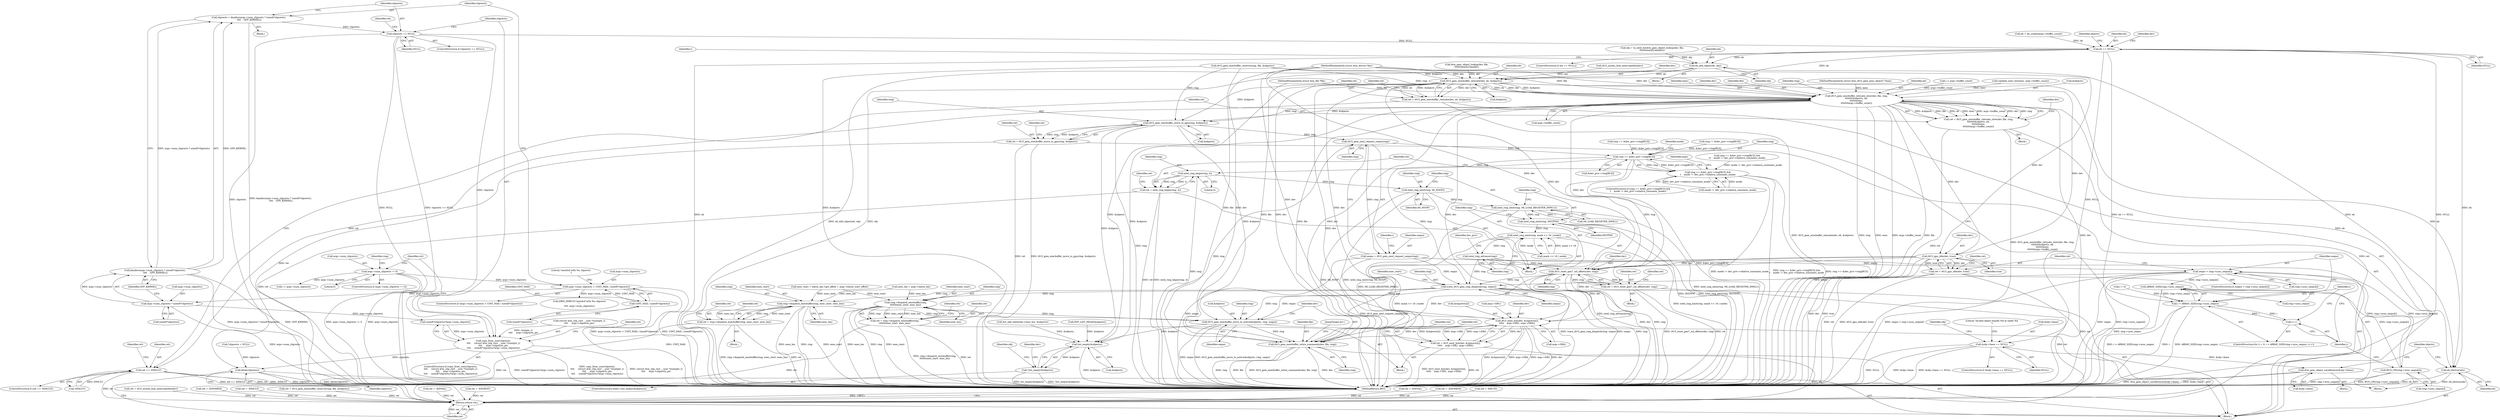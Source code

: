 digraph "0_linux_44afb3a04391a74309d16180d1e4f8386fdfa745@API" {
"1000358" [label="(Call,cliprects = kmalloc(args->num_cliprects * sizeof(*cliprects),\n \t\t\t\t    GFP_KERNEL))"];
"1000360" [label="(Call,kmalloc(args->num_cliprects * sizeof(*cliprects),\n \t\t\t\t    GFP_KERNEL))"];
"1000361" [label="(Call,args->num_cliprects * sizeof(*cliprects))"];
"1000340" [label="(Call,args->num_cliprects > UINT_MAX / sizeof(*cliprects))"];
"1000318" [label="(Call,args->num_cliprects != 0)"];
"1000344" [label="(Call,UINT_MAX / sizeof(*cliprects))"];
"1000370" [label="(Call,cliprects == NULL)"];
"1000380" [label="(Call,copy_from_user(cliprects,\n\t\t\t\t     (struct drm_clip_rect __user *)(uintptr_t)\n\t\t\t\t     args->cliprects_ptr,\n\t\t\t\t     sizeof(*cliprects)*args->num_cliprects))"];
"1000830" [label="(Call,kfree(cliprects))"];
"1000433" [label="(Call,eb == NULL)"];
"1000475" [label="(Call,&obj->base == NULL)"];
"1000819" [label="(Call,drm_gem_object_unreference(&obj->base))"];
"1000541" [label="(Call,eb_add_object(eb, obj))"];
"1000556" [label="(Call,i915_gem_execbuffer_relocate(dev, eb, &objects))"];
"1000554" [label="(Call,ret = i915_gem_execbuffer_relocate(dev, eb, &objects))"];
"1000565" [label="(Call,ret == -EFAULT)"];
"1000832" [label="(Return,return ret;)"];
"1000572" [label="(Call,i915_gem_execbuffer_relocate_slow(dev, file, ring,\n\t\t\t\t\t\t\t\t&objects, eb,\n\t\t\t\t\t\t\t\texec,\n\t\t\t\t\t\t\t\targs->buffer_count))"];
"1000570" [label="(Call,ret = i915_gem_execbuffer_relocate_slow(dev, file, ring,\n\t\t\t\t\t\t\t\t&objects, eb,\n\t\t\t\t\t\t\t\texec,\n\t\t\t\t\t\t\t\targs->buffer_count))"];
"1000616" [label="(Call,i915_gem_execbuffer_move_to_gpu(ring, &objects))"];
"1000614" [label="(Call,ret = i915_gem_execbuffer_move_to_gpu(ring, &objects))"];
"1000625" [label="(Call,i915_gem_next_request_seqno(ring))"];
"1000623" [label="(Call,seqno = i915_gem_next_request_seqno(ring))"];
"1000641" [label="(Call,seqno < ring->sync_seqno[i])"];
"1000633" [label="(Call,ARRAY_SIZE(ring->sync_seqno))"];
"1000631" [label="(Call,i < ARRAY_SIZE(ring->sync_seqno))"];
"1000637" [label="(Call,i++)"];
"1000657" [label="(Call,BUG_ON(ring->sync_seqno[i]))"];
"1000726" [label="(Call,trace_i915_gem_ring_dispatch(ring, seqno))"];
"1000777" [label="(Call,ring->dispatch_execbuffer(ring,\n\t\t\t\t\t\t\texec_start, exec_len))"];
"1000775" [label="(Call,ret = ring->dispatch_execbuffer(ring,\n\t\t\t\t\t\t\texec_start, exec_len))"];
"1000795" [label="(Call,i915_gem_execbuffer_move_to_active(&objects, ring, seqno))"];
"1000800" [label="(Call,i915_gem_execbuffer_retire_commands(dev, file, ring))"];
"1000809" [label="(Call,list_empty(&objects))"];
"1000808" [label="(Call,!list_empty(&objects))"];
"1000788" [label="(Call,ring->dispatch_execbuffer(ring, exec_start, exec_len))"];
"1000786" [label="(Call,ret = ring->dispatch_execbuffer(ring, exec_start, exec_len))"];
"1000665" [label="(Call,ring == &dev_priv->ring[RCS])"];
"1000664" [label="(Call,ring == &dev_priv->ring[RCS] &&\n\t    mode != dev_priv->relative_constants_mode)"];
"1000681" [label="(Call,intel_ring_begin(ring, 4))"];
"1000679" [label="(Call,ret = intel_ring_begin(ring, 4))"];
"1000687" [label="(Call,intel_ring_emit(ring, MI_NOOP))"];
"1000690" [label="(Call,intel_ring_emit(ring, MI_LOAD_REGISTER_IMM(1)))"];
"1000694" [label="(Call,intel_ring_emit(ring, INSTPM))"];
"1000697" [label="(Call,intel_ring_emit(ring, mask << 16 | mode))"];
"1000704" [label="(Call,intel_ring_advance(ring))"];
"1000720" [label="(Call,i915_reset_gen7_sol_offsets(dev, ring))"];
"1000718" [label="(Call,ret = i915_reset_gen7_sol_offsets(dev, ring))"];
"1000760" [label="(Call,i915_emit_box(dev, &cliprects[i],\n\t\t\t\t\t    args->DR1, args->DR4))"];
"1000758" [label="(Call,ret = i915_emit_box(dev, &cliprects[i],\n\t\t\t\t\t    args->DR1, args->DR4))"];
"1000651" [label="(Call,i915_gpu_idle(dev, true))"];
"1000649" [label="(Call,ret = i915_gpu_idle(dev, true))"];
"1000805" [label="(Call,eb_destroy(eb))"];
"1000440" [label="(Identifier,dev)"];
"1000680" [label="(Identifier,ret)"];
"1000573" [label="(Identifier,dev)"];
"1000776" [label="(Identifier,ret)"];
"1000796" [label="(Call,&objects)"];
"1000708" [label="(Identifier,dev_priv)"];
"1000798" [label="(Identifier,ring)"];
"1000806" [label="(Identifier,eb)"];
"1000326" [label="(Identifier,ring)"];
"1000447" [label="(Call,INIT_LIST_HEAD(&objects))"];
"1000323" [label="(Block,)"];
"1000558" [label="(Identifier,eb)"];
"1000811" [label="(Identifier,objects)"];
"1000564" [label="(ControlStructure,if (ret == -EFAULT))"];
"1000435" [label="(Identifier,NULL)"];
"1000602" [label="(Call,ret = -EINVAL)"];
"1000617" [label="(Identifier,ring)"];
"1000626" [label="(Identifier,ring)"];
"1000809" [label="(Call,list_empty(&objects))"];
"1000404" [label="(Call,i915_mutex_lock_interruptible(dev))"];
"1000705" [label="(Identifier,ring)"];
"1000699" [label="(Call,mask << 16 | mode)"];
"1000831" [label="(Identifier,cliprects)"];
"1000689" [label="(Identifier,MI_NOOP)"];
"1000442" [label="(Call,ret = -ENOMEM)"];
"1000634" [label="(Call,ring->sync_seqno)"];
"1000718" [label="(Call,ret = i915_reset_gen7_sol_offsets(dev, ring))"];
"1000433" [label="(Call,eb == NULL)"];
"1000780" [label="(Identifier,exec_len)"];
"1000500" [label="(Identifier,obj)"];
"1000351" [label="(Literal,\"execbuf with %u cliprects\n\")"];
"1000830" [label="(Call,kfree(cliprects))"];
"1000812" [label="(Block,)"];
"1000588" [label="(Identifier,dev)"];
"1000726" [label="(Call,trace_i915_gem_ring_dispatch(ring, seqno))"];
"1000789" [label="(Identifier,ring)"];
"1000810" [label="(Call,&objects)"];
"1000345" [label="(Identifier,UINT_MAX)"];
"1000805" [label="(Call,eb_destroy(eb))"];
"1000565" [label="(Call,ret == -EFAULT)"];
"1000690" [label="(Call,intel_ring_emit(ring, MI_LOAD_REGISTER_IMM(1)))"];
"1000681" [label="(Call,intel_ring_begin(ring, 4))"];
"1000730" [label="(Identifier,exec_start)"];
"1000574" [label="(Identifier,file)"];
"1000475" [label="(Call,&obj->base == NULL)"];
"1000339" [label="(ControlStructure,if (args->num_cliprects > UINT_MAX / sizeof(*cliprects)))"];
"1000109" [label="(MethodParameterIn,struct drm_device *dev)"];
"1000543" [label="(Identifier,obj)"];
"1000111" [label="(MethodParameterIn,struct drm_file *file)"];
"1000546" [label="(Call,i915_gem_execbuffer_reserve(ring, file, &objects))"];
"1000641" [label="(Call,seqno < ring->sync_seqno[i])"];
"1000370" [label="(Call,cliprects == NULL)"];
"1000575" [label="(Identifier,ring)"];
"1000559" [label="(Call,&objects)"];
"1000113" [label="(MethodParameterIn,struct drm_i915_gem_exec_object2 *exec)"];
"1000695" [label="(Identifier,ring)"];
"1000460" [label="(Identifier,i)"];
"1000692" [label="(Call,MI_LOAD_REGISTER_IMM(1))"];
"1000397" [label="(Call,ret = -EFAULT)"];
"1000793" [label="(Identifier,ret)"];
"1000762" [label="(Call,&cliprects[i])"];
"1000817" [label="(Identifier,obj)"];
"1000717" [label="(Block,)"];
"1000785" [label="(Block,)"];
"1000555" [label="(Identifier,ret)"];
"1000803" [label="(Identifier,ring)"];
"1000722" [label="(Identifier,ring)"];
"1000556" [label="(Call,i915_gem_execbuffer_relocate(dev, eb, &objects))"];
"1000769" [label="(Call,args->DR4)"];
"1000382" [label="(Call,(struct drm_clip_rect __user *)(uintptr_t)\n\t\t\t\t     args->cliprects_ptr)"];
"1000799" [label="(Identifier,seqno)"];
"1000766" [label="(Call,args->DR1)"];
"1000679" [label="(Call,ret = intel_ring_begin(ring, 4))"];
"1000389" [label="(Call,sizeof(*cliprects)*args->num_cliprects)"];
"1000650" [label="(Identifier,ret)"];
"1000827" [label="(Identifier,dev)"];
"1000788" [label="(Call,ring->dispatch_execbuffer(ring, exec_start, exec_len))"];
"1000643" [label="(Call,ring->sync_seqno[i])"];
"1000834" [label="(MethodReturn,RET)"];
"1000791" [label="(Identifier,exec_len)"];
"1000698" [label="(Identifier,ring)"];
"1000616" [label="(Call,i915_gem_execbuffer_move_to_gpu(ring, &objects))"];
"1000567" [label="(Call,-EFAULT)"];
"1000571" [label="(Identifier,ret)"];
"1000317" [label="(ControlStructure,if (args->num_cliprects != 0))"];
"1000490" [label="(Call,ret = -ENOENT)"];
"1000633" [label="(Call,ARRAY_SIZE(ring->sync_seqno))"];
"1000714" [label="(Identifier,args)"];
"1000628" [label="(Call,i = 0)"];
"1000557" [label="(Identifier,dev)"];
"1000779" [label="(Identifier,exec_start)"];
"1000697" [label="(Call,intel_ring_emit(ring, mask << 16 | mode))"];
"1000631" [label="(Call,i < ARRAY_SIZE(ring->sync_seqno))"];
"1000578" [label="(Identifier,eb)"];
"1000640" [label="(ControlStructure,if (seqno < ring->sync_seqno[i]))"];
"1000720" [label="(Call,i915_reset_gen7_sol_offsets(dev, ring))"];
"1000368" [label="(Identifier,GFP_KERNEL)"];
"1000360" [label="(Call,kmalloc(args->num_cliprects * sizeof(*cliprects),\n \t\t\t\t    GFP_KERNEL))"];
"1000362" [label="(Call,args->num_cliprects)"];
"1000666" [label="(Identifier,ring)"];
"1000483" [label="(Literal,\"Invalid object handle %d at index %d\n\")"];
"1000651" [label="(Call,i915_gpu_idle(dev, true))"];
"1000773" [label="(Identifier,ret)"];
"1000775" [label="(Call,ret = ring->dispatch_execbuffer(ring,\n\t\t\t\t\t\t\texec_start, exec_len))"];
"1000398" [label="(Identifier,ret)"];
"1000632" [label="(Identifier,i)"];
"1000800" [label="(Call,i915_gem_execbuffer_retire_commands(dev, file, ring))"];
"1000685" [label="(Identifier,ret)"];
"1000570" [label="(Call,ret = i915_gem_execbuffer_relocate_slow(dev, file, ring,\n\t\t\t\t\t\t\t\t&objects, eb,\n\t\t\t\t\t\t\t\texec,\n\t\t\t\t\t\t\t\targs->buffer_count))"];
"1000476" [label="(Call,&obj->base)"];
"1000512" [label="(Call,ret = -EINVAL)"];
"1000808" [label="(Call,!list_empty(&objects))"];
"1000757" [label="(Block,)"];
"1000802" [label="(Identifier,file)"];
"1000375" [label="(Identifier,ret)"];
"1000474" [label="(ControlStructure,if (&obj->base == NULL))"];
"1000629" [label="(Identifier,i)"];
"1000674" [label="(Identifier,mode)"];
"1000369" [label="(ControlStructure,if (cliprects == NULL))"];
"1000614" [label="(Call,ret = i915_gem_execbuffer_move_to_gpu(ring, &objects))"];
"1000667" [label="(Call,&dev_priv->ring[RCS])"];
"1000758" [label="(Call,ret = i915_emit_box(dev, &cliprects[i],\n\t\t\t\t\t    args->DR1, args->DR4))"];
"1000114" [label="(Block,)"];
"1000454" [label="(Call,i < args->buffer_count)"];
"1000318" [label="(Call,args->num_cliprects != 0)"];
"1000673" [label="(Call,mode != dev_priv->relative_constants_mode)"];
"1000696" [label="(Identifier,INSTPM)"];
"1000657" [label="(Call,BUG_ON(ring->sync_seqno[i]))"];
"1000461" [label="(Block,)"];
"1000787" [label="(Identifier,ret)"];
"1000648" [label="(Block,)"];
"1000761" [label="(Identifier,dev)"];
"1000804" [label="(JumpTarget,err:)"];
"1000322" [label="(Literal,0)"];
"1000786" [label="(Call,ret = ring->dispatch_execbuffer(ring, exec_start, exec_len))"];
"1000403" [label="(Identifier,ret)"];
"1000463" [label="(Call,obj = to_intel_bo(drm_gem_object_lookup(dev, file,\n\t\t\t\t\t\t\texec[i].handle)))"];
"1000148" [label="(Call,validate_exec_list(exec, args->buffer_count))"];
"1000704" [label="(Call,intel_ring_advance(ring))"];
"1000820" [label="(Call,&obj->base)"];
"1000325" [label="(Call,ring != &dev_priv->ring[RCS])"];
"1000580" [label="(Call,args->buffer_count)"];
"1000795" [label="(Call,i915_gem_execbuffer_move_to_active(&objects, ring, seqno))"];
"1000790" [label="(Identifier,exec_start)"];
"1000687" [label="(Call,intel_ring_emit(ring, MI_NOOP))"];
"1000426" [label="(Call,eb = eb_create(args->buffer_count))"];
"1000372" [label="(Identifier,NULL)"];
"1000663" [label="(ControlStructure,if (ring == &dev_priv->ring[RCS] &&\n\t    mode != dev_priv->relative_constants_mode))"];
"1000759" [label="(Identifier,ret)"];
"1000832" [label="(Return,return ret;)"];
"1000466" [label="(Call,drm_gem_object_lookup(dev, file,\n\t\t\t\t\t\t\texec[i].handle))"];
"1000380" [label="(Call,copy_from_user(cliprects,\n\t\t\t\t     (struct drm_clip_rect __user *)(uintptr_t)\n\t\t\t\t     args->cliprects_ptr,\n\t\t\t\t     sizeof(*cliprects)*args->num_cliprects))"];
"1000449" [label="(Identifier,objects)"];
"1000719" [label="(Identifier,ret)"];
"1000381" [label="(Identifier,cliprects)"];
"1000358" [label="(Call,cliprects = kmalloc(args->num_cliprects * sizeof(*cliprects),\n \t\t\t\t    GFP_KERNEL))"];
"1000738" [label="(Call,exec_len = args->batch_len)"];
"1000664" [label="(Call,ring == &dev_priv->ring[RCS] &&\n\t    mode != dev_priv->relative_constants_mode)"];
"1000245" [label="(Call,ring == &dev_priv->ring[RCS] &&\n\t\t    mode != dev_priv->relative_constants_mode)"];
"1000833" [label="(Identifier,ret)"];
"1000374" [label="(Call,ret = -ENOMEM)"];
"1000432" [label="(ControlStructure,if (eb == NULL))"];
"1000678" [label="(Block,)"];
"1000638" [label="(Identifier,i)"];
"1000655" [label="(Identifier,ret)"];
"1000625" [label="(Call,i915_gem_next_request_seqno(ring))"];
"1000554" [label="(Call,ret = i915_gem_execbuffer_relocate(dev, eb, &objects))"];
"1000642" [label="(Identifier,seqno)"];
"1000658" [label="(Call,ring->sync_seqno[i])"];
"1000517" [label="(Call,list_add_tail(&obj->exec_list, &objects))"];
"1000541" [label="(Call,eb_add_object(eb, obj))"];
"1000801" [label="(Identifier,dev)"];
"1000618" [label="(Call,&objects)"];
"1000365" [label="(Call,sizeof(*cliprects))"];
"1000627" [label="(ControlStructure,for (i = 0; i < ARRAY_SIZE(ring->sync_seqno); i++))"];
"1000572" [label="(Call,i915_gem_execbuffer_relocate_slow(dev, file, ring,\n\t\t\t\t\t\t\t\t&objects, eb,\n\t\t\t\t\t\t\t\texec,\n\t\t\t\t\t\t\t\targs->buffer_count))"];
"1000480" [label="(Identifier,NULL)"];
"1000615" [label="(Identifier,ret)"];
"1000542" [label="(Identifier,eb)"];
"1000682" [label="(Identifier,ring)"];
"1000694" [label="(Call,intel_ring_emit(ring, INSTPM))"];
"1000591" [label="(Identifier,ret)"];
"1000649" [label="(Call,ret = i915_gpu_idle(dev, true))"];
"1000652" [label="(Identifier,dev)"];
"1000125" [label="(Call,*cliprects = NULL)"];
"1000782" [label="(Identifier,ret)"];
"1000421" [label="(Call,ret = -EBUSY)"];
"1000341" [label="(Call,args->num_cliprects)"];
"1000340" [label="(Call,args->num_cliprects > UINT_MAX / sizeof(*cliprects))"];
"1000371" [label="(Identifier,cliprects)"];
"1000402" [label="(Call,ret = i915_mutex_lock_interruptible(dev))"];
"1000569" [label="(Block,)"];
"1000724" [label="(Identifier,ret)"];
"1000350" [label="(Call,DRM_DEBUG(\"execbuf with %u cliprects\n\",\n\t\t\t\t  args->num_cliprects))"];
"1000807" [label="(ControlStructure,while (!list_empty(&objects)))"];
"1000623" [label="(Call,seqno = i915_gem_next_request_seqno(ring))"];
"1000691" [label="(Identifier,ring)"];
"1000729" [label="(Call,exec_start = batch_obj->gtt_offset + args->batch_start_offset)"];
"1000665" [label="(Call,ring == &dev_priv->ring[RCS])"];
"1000777" [label="(Call,ring->dispatch_execbuffer(ring,\n\t\t\t\t\t\t\texec_start, exec_len))"];
"1000359" [label="(Identifier,cliprects)"];
"1000637" [label="(Call,i++)"];
"1000576" [label="(Call,&objects)"];
"1000379" [label="(ControlStructure,if (copy_from_user(cliprects,\n\t\t\t\t     (struct drm_clip_rect __user *)(uintptr_t)\n\t\t\t\t     args->cliprects_ptr,\n\t\t\t\t     sizeof(*cliprects)*args->num_cliprects)))"];
"1000319" [label="(Call,args->num_cliprects)"];
"1000760" [label="(Call,i915_emit_box(dev, &cliprects[i],\n\t\t\t\t\t    args->DR1, args->DR4))"];
"1000624" [label="(Identifier,seqno)"];
"1000728" [label="(Identifier,seqno)"];
"1000562" [label="(Identifier,ret)"];
"1000361" [label="(Call,args->num_cliprects * sizeof(*cliprects))"];
"1000750" [label="(Call,i < args->num_cliprects)"];
"1000346" [label="(Call,sizeof(*cliprects))"];
"1000727" [label="(Identifier,ring)"];
"1000566" [label="(Identifier,ret)"];
"1000688" [label="(Identifier,ring)"];
"1000434" [label="(Identifier,eb)"];
"1000653" [label="(Identifier,true)"];
"1000344" [label="(Call,UINT_MAX / sizeof(*cliprects))"];
"1000819" [label="(Call,drm_gem_object_unreference(&obj->base))"];
"1000721" [label="(Identifier,dev)"];
"1000621" [label="(Identifier,ret)"];
"1000778" [label="(Identifier,ring)"];
"1000246" [label="(Call,ring == &dev_priv->ring[RCS])"];
"1000544" [label="(Call,ret = i915_gem_execbuffer_reserve(ring, file, &objects))"];
"1000579" [label="(Identifier,exec)"];
"1000683" [label="(Literal,4)"];
"1000358" -> "1000323"  [label="AST: "];
"1000358" -> "1000360"  [label="CFG: "];
"1000359" -> "1000358"  [label="AST: "];
"1000360" -> "1000358"  [label="AST: "];
"1000371" -> "1000358"  [label="CFG: "];
"1000358" -> "1000834"  [label="DDG: kmalloc(args->num_cliprects * sizeof(*cliprects),\n \t\t\t\t    GFP_KERNEL)"];
"1000360" -> "1000358"  [label="DDG: args->num_cliprects * sizeof(*cliprects)"];
"1000360" -> "1000358"  [label="DDG: GFP_KERNEL"];
"1000358" -> "1000370"  [label="DDG: cliprects"];
"1000360" -> "1000368"  [label="CFG: "];
"1000361" -> "1000360"  [label="AST: "];
"1000368" -> "1000360"  [label="AST: "];
"1000360" -> "1000834"  [label="DDG: args->num_cliprects * sizeof(*cliprects)"];
"1000360" -> "1000834"  [label="DDG: GFP_KERNEL"];
"1000361" -> "1000360"  [label="DDG: args->num_cliprects"];
"1000361" -> "1000365"  [label="CFG: "];
"1000362" -> "1000361"  [label="AST: "];
"1000365" -> "1000361"  [label="AST: "];
"1000368" -> "1000361"  [label="CFG: "];
"1000361" -> "1000834"  [label="DDG: args->num_cliprects"];
"1000340" -> "1000361"  [label="DDG: args->num_cliprects"];
"1000361" -> "1000389"  [label="DDG: args->num_cliprects"];
"1000340" -> "1000339"  [label="AST: "];
"1000340" -> "1000344"  [label="CFG: "];
"1000341" -> "1000340"  [label="AST: "];
"1000344" -> "1000340"  [label="AST: "];
"1000351" -> "1000340"  [label="CFG: "];
"1000359" -> "1000340"  [label="CFG: "];
"1000340" -> "1000834"  [label="DDG: UINT_MAX / sizeof(*cliprects)"];
"1000340" -> "1000834"  [label="DDG: args->num_cliprects > UINT_MAX / sizeof(*cliprects)"];
"1000318" -> "1000340"  [label="DDG: args->num_cliprects"];
"1000344" -> "1000340"  [label="DDG: UINT_MAX"];
"1000340" -> "1000350"  [label="DDG: args->num_cliprects"];
"1000318" -> "1000317"  [label="AST: "];
"1000318" -> "1000322"  [label="CFG: "];
"1000319" -> "1000318"  [label="AST: "];
"1000322" -> "1000318"  [label="AST: "];
"1000326" -> "1000318"  [label="CFG: "];
"1000403" -> "1000318"  [label="CFG: "];
"1000318" -> "1000834"  [label="DDG: args->num_cliprects != 0"];
"1000318" -> "1000834"  [label="DDG: args->num_cliprects"];
"1000318" -> "1000750"  [label="DDG: args->num_cliprects"];
"1000344" -> "1000346"  [label="CFG: "];
"1000345" -> "1000344"  [label="AST: "];
"1000346" -> "1000344"  [label="AST: "];
"1000344" -> "1000834"  [label="DDG: UINT_MAX"];
"1000370" -> "1000369"  [label="AST: "];
"1000370" -> "1000372"  [label="CFG: "];
"1000371" -> "1000370"  [label="AST: "];
"1000372" -> "1000370"  [label="AST: "];
"1000375" -> "1000370"  [label="CFG: "];
"1000381" -> "1000370"  [label="CFG: "];
"1000370" -> "1000834"  [label="DDG: cliprects == NULL"];
"1000370" -> "1000834"  [label="DDG: NULL"];
"1000370" -> "1000380"  [label="DDG: cliprects"];
"1000370" -> "1000433"  [label="DDG: NULL"];
"1000370" -> "1000830"  [label="DDG: cliprects"];
"1000380" -> "1000379"  [label="AST: "];
"1000380" -> "1000389"  [label="CFG: "];
"1000381" -> "1000380"  [label="AST: "];
"1000382" -> "1000380"  [label="AST: "];
"1000389" -> "1000380"  [label="AST: "];
"1000398" -> "1000380"  [label="CFG: "];
"1000403" -> "1000380"  [label="CFG: "];
"1000380" -> "1000834"  [label="DDG: sizeof(*cliprects)*args->num_cliprects"];
"1000380" -> "1000834"  [label="DDG: copy_from_user(cliprects,\n\t\t\t\t     (struct drm_clip_rect __user *)(uintptr_t)\n\t\t\t\t     args->cliprects_ptr,\n\t\t\t\t     sizeof(*cliprects)*args->num_cliprects)"];
"1000380" -> "1000834"  [label="DDG: (struct drm_clip_rect __user *)(uintptr_t)\n\t\t\t\t     args->cliprects_ptr"];
"1000382" -> "1000380"  [label="DDG: (uintptr_t)\n\t\t\t\t     args->cliprects_ptr"];
"1000389" -> "1000380"  [label="DDG: args->num_cliprects"];
"1000380" -> "1000830"  [label="DDG: cliprects"];
"1000830" -> "1000114"  [label="AST: "];
"1000830" -> "1000831"  [label="CFG: "];
"1000831" -> "1000830"  [label="AST: "];
"1000833" -> "1000830"  [label="CFG: "];
"1000830" -> "1000834"  [label="DDG: kfree(cliprects)"];
"1000830" -> "1000834"  [label="DDG: cliprects"];
"1000125" -> "1000830"  [label="DDG: cliprects"];
"1000433" -> "1000432"  [label="AST: "];
"1000433" -> "1000435"  [label="CFG: "];
"1000434" -> "1000433"  [label="AST: "];
"1000435" -> "1000433"  [label="AST: "];
"1000440" -> "1000433"  [label="CFG: "];
"1000449" -> "1000433"  [label="CFG: "];
"1000433" -> "1000834"  [label="DDG: eb"];
"1000433" -> "1000834"  [label="DDG: eb == NULL"];
"1000433" -> "1000834"  [label="DDG: NULL"];
"1000426" -> "1000433"  [label="DDG: eb"];
"1000433" -> "1000475"  [label="DDG: NULL"];
"1000433" -> "1000541"  [label="DDG: eb"];
"1000433" -> "1000556"  [label="DDG: eb"];
"1000433" -> "1000805"  [label="DDG: eb"];
"1000475" -> "1000474"  [label="AST: "];
"1000475" -> "1000480"  [label="CFG: "];
"1000476" -> "1000475"  [label="AST: "];
"1000480" -> "1000475"  [label="AST: "];
"1000483" -> "1000475"  [label="CFG: "];
"1000500" -> "1000475"  [label="CFG: "];
"1000475" -> "1000834"  [label="DDG: &obj->base"];
"1000475" -> "1000834"  [label="DDG: &obj->base == NULL"];
"1000475" -> "1000834"  [label="DDG: NULL"];
"1000475" -> "1000819"  [label="DDG: &obj->base"];
"1000819" -> "1000812"  [label="AST: "];
"1000819" -> "1000820"  [label="CFG: "];
"1000820" -> "1000819"  [label="AST: "];
"1000811" -> "1000819"  [label="CFG: "];
"1000819" -> "1000834"  [label="DDG: &obj->base"];
"1000819" -> "1000834"  [label="DDG: drm_gem_object_unreference(&obj->base)"];
"1000541" -> "1000461"  [label="AST: "];
"1000541" -> "1000543"  [label="CFG: "];
"1000542" -> "1000541"  [label="AST: "];
"1000543" -> "1000541"  [label="AST: "];
"1000460" -> "1000541"  [label="CFG: "];
"1000541" -> "1000834"  [label="DDG: obj"];
"1000541" -> "1000834"  [label="DDG: eb_add_object(eb, obj)"];
"1000463" -> "1000541"  [label="DDG: obj"];
"1000541" -> "1000556"  [label="DDG: eb"];
"1000541" -> "1000805"  [label="DDG: eb"];
"1000556" -> "1000554"  [label="AST: "];
"1000556" -> "1000559"  [label="CFG: "];
"1000557" -> "1000556"  [label="AST: "];
"1000558" -> "1000556"  [label="AST: "];
"1000559" -> "1000556"  [label="AST: "];
"1000554" -> "1000556"  [label="CFG: "];
"1000556" -> "1000834"  [label="DDG: dev"];
"1000556" -> "1000554"  [label="DDG: dev"];
"1000556" -> "1000554"  [label="DDG: eb"];
"1000556" -> "1000554"  [label="DDG: &objects"];
"1000404" -> "1000556"  [label="DDG: dev"];
"1000466" -> "1000556"  [label="DDG: dev"];
"1000109" -> "1000556"  [label="DDG: dev"];
"1000546" -> "1000556"  [label="DDG: &objects"];
"1000556" -> "1000572"  [label="DDG: dev"];
"1000556" -> "1000572"  [label="DDG: &objects"];
"1000556" -> "1000572"  [label="DDG: eb"];
"1000556" -> "1000616"  [label="DDG: &objects"];
"1000556" -> "1000651"  [label="DDG: dev"];
"1000556" -> "1000720"  [label="DDG: dev"];
"1000556" -> "1000760"  [label="DDG: dev"];
"1000556" -> "1000800"  [label="DDG: dev"];
"1000556" -> "1000805"  [label="DDG: eb"];
"1000556" -> "1000809"  [label="DDG: &objects"];
"1000554" -> "1000114"  [label="AST: "];
"1000555" -> "1000554"  [label="AST: "];
"1000562" -> "1000554"  [label="CFG: "];
"1000554" -> "1000834"  [label="DDG: i915_gem_execbuffer_relocate(dev, eb, &objects)"];
"1000554" -> "1000565"  [label="DDG: ret"];
"1000565" -> "1000564"  [label="AST: "];
"1000565" -> "1000567"  [label="CFG: "];
"1000566" -> "1000565"  [label="AST: "];
"1000567" -> "1000565"  [label="AST: "];
"1000571" -> "1000565"  [label="CFG: "];
"1000591" -> "1000565"  [label="CFG: "];
"1000565" -> "1000834"  [label="DDG: ret"];
"1000565" -> "1000834"  [label="DDG: -EFAULT"];
"1000565" -> "1000834"  [label="DDG: ret == -EFAULT"];
"1000567" -> "1000565"  [label="DDG: EFAULT"];
"1000565" -> "1000832"  [label="DDG: ret"];
"1000832" -> "1000114"  [label="AST: "];
"1000832" -> "1000833"  [label="CFG: "];
"1000833" -> "1000832"  [label="AST: "];
"1000834" -> "1000832"  [label="CFG: "];
"1000832" -> "1000834"  [label="DDG: <RET>"];
"1000833" -> "1000832"  [label="DDG: ret"];
"1000649" -> "1000832"  [label="DDG: ret"];
"1000374" -> "1000832"  [label="DDG: ret"];
"1000570" -> "1000832"  [label="DDG: ret"];
"1000512" -> "1000832"  [label="DDG: ret"];
"1000402" -> "1000832"  [label="DDG: ret"];
"1000421" -> "1000832"  [label="DDG: ret"];
"1000786" -> "1000832"  [label="DDG: ret"];
"1000758" -> "1000832"  [label="DDG: ret"];
"1000718" -> "1000832"  [label="DDG: ret"];
"1000544" -> "1000832"  [label="DDG: ret"];
"1000602" -> "1000832"  [label="DDG: ret"];
"1000442" -> "1000832"  [label="DDG: ret"];
"1000397" -> "1000832"  [label="DDG: ret"];
"1000775" -> "1000832"  [label="DDG: ret"];
"1000679" -> "1000832"  [label="DDG: ret"];
"1000614" -> "1000832"  [label="DDG: ret"];
"1000490" -> "1000832"  [label="DDG: ret"];
"1000572" -> "1000570"  [label="AST: "];
"1000572" -> "1000580"  [label="CFG: "];
"1000573" -> "1000572"  [label="AST: "];
"1000574" -> "1000572"  [label="AST: "];
"1000575" -> "1000572"  [label="AST: "];
"1000576" -> "1000572"  [label="AST: "];
"1000578" -> "1000572"  [label="AST: "];
"1000579" -> "1000572"  [label="AST: "];
"1000580" -> "1000572"  [label="AST: "];
"1000570" -> "1000572"  [label="CFG: "];
"1000572" -> "1000834"  [label="DDG: ring"];
"1000572" -> "1000834"  [label="DDG: exec"];
"1000572" -> "1000834"  [label="DDG: args->buffer_count"];
"1000572" -> "1000834"  [label="DDG: file"];
"1000572" -> "1000834"  [label="DDG: dev"];
"1000572" -> "1000570"  [label="DDG: &objects"];
"1000572" -> "1000570"  [label="DDG: file"];
"1000572" -> "1000570"  [label="DDG: eb"];
"1000572" -> "1000570"  [label="DDG: exec"];
"1000572" -> "1000570"  [label="DDG: args->buffer_count"];
"1000572" -> "1000570"  [label="DDG: dev"];
"1000572" -> "1000570"  [label="DDG: ring"];
"1000109" -> "1000572"  [label="DDG: dev"];
"1000546" -> "1000572"  [label="DDG: file"];
"1000546" -> "1000572"  [label="DDG: ring"];
"1000111" -> "1000572"  [label="DDG: file"];
"1000148" -> "1000572"  [label="DDG: exec"];
"1000113" -> "1000572"  [label="DDG: exec"];
"1000454" -> "1000572"  [label="DDG: args->buffer_count"];
"1000572" -> "1000616"  [label="DDG: ring"];
"1000572" -> "1000616"  [label="DDG: &objects"];
"1000572" -> "1000651"  [label="DDG: dev"];
"1000572" -> "1000720"  [label="DDG: dev"];
"1000572" -> "1000760"  [label="DDG: dev"];
"1000572" -> "1000800"  [label="DDG: dev"];
"1000572" -> "1000800"  [label="DDG: file"];
"1000572" -> "1000805"  [label="DDG: eb"];
"1000572" -> "1000809"  [label="DDG: &objects"];
"1000570" -> "1000569"  [label="AST: "];
"1000571" -> "1000570"  [label="AST: "];
"1000588" -> "1000570"  [label="CFG: "];
"1000570" -> "1000834"  [label="DDG: ret"];
"1000570" -> "1000834"  [label="DDG: i915_gem_execbuffer_relocate_slow(dev, file, ring,\n\t\t\t\t\t\t\t\t&objects, eb,\n\t\t\t\t\t\t\t\texec,\n\t\t\t\t\t\t\t\targs->buffer_count)"];
"1000616" -> "1000614"  [label="AST: "];
"1000616" -> "1000618"  [label="CFG: "];
"1000617" -> "1000616"  [label="AST: "];
"1000618" -> "1000616"  [label="AST: "];
"1000614" -> "1000616"  [label="CFG: "];
"1000616" -> "1000834"  [label="DDG: ring"];
"1000616" -> "1000614"  [label="DDG: ring"];
"1000616" -> "1000614"  [label="DDG: &objects"];
"1000546" -> "1000616"  [label="DDG: ring"];
"1000616" -> "1000625"  [label="DDG: ring"];
"1000616" -> "1000795"  [label="DDG: &objects"];
"1000616" -> "1000809"  [label="DDG: &objects"];
"1000614" -> "1000114"  [label="AST: "];
"1000615" -> "1000614"  [label="AST: "];
"1000621" -> "1000614"  [label="CFG: "];
"1000614" -> "1000834"  [label="DDG: i915_gem_execbuffer_move_to_gpu(ring, &objects)"];
"1000614" -> "1000834"  [label="DDG: ret"];
"1000625" -> "1000623"  [label="AST: "];
"1000625" -> "1000626"  [label="CFG: "];
"1000626" -> "1000625"  [label="AST: "];
"1000623" -> "1000625"  [label="CFG: "];
"1000625" -> "1000834"  [label="DDG: ring"];
"1000625" -> "1000623"  [label="DDG: ring"];
"1000625" -> "1000665"  [label="DDG: ring"];
"1000623" -> "1000114"  [label="AST: "];
"1000624" -> "1000623"  [label="AST: "];
"1000629" -> "1000623"  [label="CFG: "];
"1000623" -> "1000834"  [label="DDG: seqno"];
"1000623" -> "1000834"  [label="DDG: i915_gem_next_request_seqno(ring)"];
"1000623" -> "1000641"  [label="DDG: seqno"];
"1000623" -> "1000726"  [label="DDG: seqno"];
"1000641" -> "1000640"  [label="AST: "];
"1000641" -> "1000643"  [label="CFG: "];
"1000642" -> "1000641"  [label="AST: "];
"1000643" -> "1000641"  [label="AST: "];
"1000650" -> "1000641"  [label="CFG: "];
"1000638" -> "1000641"  [label="CFG: "];
"1000641" -> "1000834"  [label="DDG: ring->sync_seqno[i]"];
"1000641" -> "1000834"  [label="DDG: seqno < ring->sync_seqno[i]"];
"1000641" -> "1000834"  [label="DDG: seqno"];
"1000641" -> "1000633"  [label="DDG: ring->sync_seqno[i]"];
"1000657" -> "1000641"  [label="DDG: ring->sync_seqno[i]"];
"1000641" -> "1000657"  [label="DDG: ring->sync_seqno[i]"];
"1000641" -> "1000726"  [label="DDG: seqno"];
"1000633" -> "1000631"  [label="AST: "];
"1000633" -> "1000634"  [label="CFG: "];
"1000634" -> "1000633"  [label="AST: "];
"1000631" -> "1000633"  [label="CFG: "];
"1000633" -> "1000834"  [label="DDG: ring->sync_seqno"];
"1000633" -> "1000631"  [label="DDG: ring->sync_seqno"];
"1000657" -> "1000633"  [label="DDG: ring->sync_seqno[i]"];
"1000631" -> "1000627"  [label="AST: "];
"1000632" -> "1000631"  [label="AST: "];
"1000642" -> "1000631"  [label="CFG: "];
"1000666" -> "1000631"  [label="CFG: "];
"1000631" -> "1000834"  [label="DDG: i"];
"1000631" -> "1000834"  [label="DDG: ARRAY_SIZE(ring->sync_seqno)"];
"1000631" -> "1000834"  [label="DDG: i < ARRAY_SIZE(ring->sync_seqno)"];
"1000637" -> "1000631"  [label="DDG: i"];
"1000628" -> "1000631"  [label="DDG: i"];
"1000631" -> "1000637"  [label="DDG: i"];
"1000637" -> "1000627"  [label="AST: "];
"1000637" -> "1000638"  [label="CFG: "];
"1000638" -> "1000637"  [label="AST: "];
"1000632" -> "1000637"  [label="CFG: "];
"1000657" -> "1000648"  [label="AST: "];
"1000657" -> "1000658"  [label="CFG: "];
"1000658" -> "1000657"  [label="AST: "];
"1000638" -> "1000657"  [label="CFG: "];
"1000657" -> "1000834"  [label="DDG: ring->sync_seqno[i]"];
"1000657" -> "1000834"  [label="DDG: BUG_ON(ring->sync_seqno[i])"];
"1000726" -> "1000114"  [label="AST: "];
"1000726" -> "1000728"  [label="CFG: "];
"1000727" -> "1000726"  [label="AST: "];
"1000728" -> "1000726"  [label="AST: "];
"1000730" -> "1000726"  [label="CFG: "];
"1000726" -> "1000834"  [label="DDG: ring"];
"1000726" -> "1000834"  [label="DDG: trace_i915_gem_ring_dispatch(ring, seqno)"];
"1000726" -> "1000834"  [label="DDG: seqno"];
"1000704" -> "1000726"  [label="DDG: ring"];
"1000665" -> "1000726"  [label="DDG: ring"];
"1000720" -> "1000726"  [label="DDG: ring"];
"1000726" -> "1000777"  [label="DDG: ring"];
"1000726" -> "1000788"  [label="DDG: ring"];
"1000726" -> "1000795"  [label="DDG: ring"];
"1000726" -> "1000795"  [label="DDG: seqno"];
"1000777" -> "1000775"  [label="AST: "];
"1000777" -> "1000780"  [label="CFG: "];
"1000778" -> "1000777"  [label="AST: "];
"1000779" -> "1000777"  [label="AST: "];
"1000780" -> "1000777"  [label="AST: "];
"1000775" -> "1000777"  [label="CFG: "];
"1000777" -> "1000834"  [label="DDG: exec_len"];
"1000777" -> "1000834"  [label="DDG: ring"];
"1000777" -> "1000834"  [label="DDG: exec_start"];
"1000777" -> "1000775"  [label="DDG: ring"];
"1000777" -> "1000775"  [label="DDG: exec_start"];
"1000777" -> "1000775"  [label="DDG: exec_len"];
"1000729" -> "1000777"  [label="DDG: exec_start"];
"1000738" -> "1000777"  [label="DDG: exec_len"];
"1000777" -> "1000795"  [label="DDG: ring"];
"1000775" -> "1000757"  [label="AST: "];
"1000776" -> "1000775"  [label="AST: "];
"1000782" -> "1000775"  [label="CFG: "];
"1000775" -> "1000834"  [label="DDG: ret"];
"1000775" -> "1000834"  [label="DDG: ring->dispatch_execbuffer(ring,\n\t\t\t\t\t\t\texec_start, exec_len)"];
"1000795" -> "1000114"  [label="AST: "];
"1000795" -> "1000799"  [label="CFG: "];
"1000796" -> "1000795"  [label="AST: "];
"1000798" -> "1000795"  [label="AST: "];
"1000799" -> "1000795"  [label="AST: "];
"1000801" -> "1000795"  [label="CFG: "];
"1000795" -> "1000834"  [label="DDG: i915_gem_execbuffer_move_to_active(&objects, ring, seqno)"];
"1000795" -> "1000834"  [label="DDG: seqno"];
"1000788" -> "1000795"  [label="DDG: ring"];
"1000795" -> "1000800"  [label="DDG: ring"];
"1000795" -> "1000809"  [label="DDG: &objects"];
"1000800" -> "1000114"  [label="AST: "];
"1000800" -> "1000803"  [label="CFG: "];
"1000801" -> "1000800"  [label="AST: "];
"1000802" -> "1000800"  [label="AST: "];
"1000803" -> "1000800"  [label="AST: "];
"1000804" -> "1000800"  [label="CFG: "];
"1000800" -> "1000834"  [label="DDG: ring"];
"1000800" -> "1000834"  [label="DDG: file"];
"1000800" -> "1000834"  [label="DDG: i915_gem_execbuffer_retire_commands(dev, file, ring)"];
"1000800" -> "1000834"  [label="DDG: dev"];
"1000651" -> "1000800"  [label="DDG: dev"];
"1000720" -> "1000800"  [label="DDG: dev"];
"1000760" -> "1000800"  [label="DDG: dev"];
"1000109" -> "1000800"  [label="DDG: dev"];
"1000546" -> "1000800"  [label="DDG: file"];
"1000111" -> "1000800"  [label="DDG: file"];
"1000809" -> "1000808"  [label="AST: "];
"1000809" -> "1000810"  [label="CFG: "];
"1000810" -> "1000809"  [label="AST: "];
"1000808" -> "1000809"  [label="CFG: "];
"1000809" -> "1000834"  [label="DDG: &objects"];
"1000809" -> "1000808"  [label="DDG: &objects"];
"1000517" -> "1000809"  [label="DDG: &objects"];
"1000447" -> "1000809"  [label="DDG: &objects"];
"1000546" -> "1000809"  [label="DDG: &objects"];
"1000808" -> "1000807"  [label="AST: "];
"1000817" -> "1000808"  [label="CFG: "];
"1000827" -> "1000808"  [label="CFG: "];
"1000808" -> "1000834"  [label="DDG: !list_empty(&objects)"];
"1000808" -> "1000834"  [label="DDG: list_empty(&objects)"];
"1000788" -> "1000786"  [label="AST: "];
"1000788" -> "1000791"  [label="CFG: "];
"1000789" -> "1000788"  [label="AST: "];
"1000790" -> "1000788"  [label="AST: "];
"1000791" -> "1000788"  [label="AST: "];
"1000786" -> "1000788"  [label="CFG: "];
"1000788" -> "1000834"  [label="DDG: exec_len"];
"1000788" -> "1000834"  [label="DDG: ring"];
"1000788" -> "1000834"  [label="DDG: exec_start"];
"1000788" -> "1000786"  [label="DDG: ring"];
"1000788" -> "1000786"  [label="DDG: exec_start"];
"1000788" -> "1000786"  [label="DDG: exec_len"];
"1000729" -> "1000788"  [label="DDG: exec_start"];
"1000738" -> "1000788"  [label="DDG: exec_len"];
"1000786" -> "1000785"  [label="AST: "];
"1000787" -> "1000786"  [label="AST: "];
"1000793" -> "1000786"  [label="CFG: "];
"1000786" -> "1000834"  [label="DDG: ring->dispatch_execbuffer(ring, exec_start, exec_len)"];
"1000786" -> "1000834"  [label="DDG: ret"];
"1000665" -> "1000664"  [label="AST: "];
"1000665" -> "1000667"  [label="CFG: "];
"1000666" -> "1000665"  [label="AST: "];
"1000667" -> "1000665"  [label="AST: "];
"1000674" -> "1000665"  [label="CFG: "];
"1000664" -> "1000665"  [label="CFG: "];
"1000665" -> "1000834"  [label="DDG: &dev_priv->ring[RCS]"];
"1000665" -> "1000664"  [label="DDG: ring"];
"1000665" -> "1000664"  [label="DDG: &dev_priv->ring[RCS]"];
"1000246" -> "1000665"  [label="DDG: &dev_priv->ring[RCS]"];
"1000325" -> "1000665"  [label="DDG: &dev_priv->ring[RCS]"];
"1000665" -> "1000681"  [label="DDG: ring"];
"1000665" -> "1000720"  [label="DDG: ring"];
"1000664" -> "1000663"  [label="AST: "];
"1000664" -> "1000673"  [label="CFG: "];
"1000673" -> "1000664"  [label="AST: "];
"1000680" -> "1000664"  [label="CFG: "];
"1000714" -> "1000664"  [label="CFG: "];
"1000664" -> "1000834"  [label="DDG: ring == &dev_priv->ring[RCS] &&\n\t    mode != dev_priv->relative_constants_mode"];
"1000664" -> "1000834"  [label="DDG: ring == &dev_priv->ring[RCS]"];
"1000664" -> "1000834"  [label="DDG: mode != dev_priv->relative_constants_mode"];
"1000245" -> "1000664"  [label="DDG: mode != dev_priv->relative_constants_mode"];
"1000673" -> "1000664"  [label="DDG: mode"];
"1000673" -> "1000664"  [label="DDG: dev_priv->relative_constants_mode"];
"1000681" -> "1000679"  [label="AST: "];
"1000681" -> "1000683"  [label="CFG: "];
"1000682" -> "1000681"  [label="AST: "];
"1000683" -> "1000681"  [label="AST: "];
"1000679" -> "1000681"  [label="CFG: "];
"1000681" -> "1000834"  [label="DDG: ring"];
"1000681" -> "1000679"  [label="DDG: ring"];
"1000681" -> "1000679"  [label="DDG: 4"];
"1000681" -> "1000687"  [label="DDG: ring"];
"1000679" -> "1000678"  [label="AST: "];
"1000680" -> "1000679"  [label="AST: "];
"1000685" -> "1000679"  [label="CFG: "];
"1000679" -> "1000834"  [label="DDG: intel_ring_begin(ring, 4)"];
"1000679" -> "1000834"  [label="DDG: ret"];
"1000687" -> "1000678"  [label="AST: "];
"1000687" -> "1000689"  [label="CFG: "];
"1000688" -> "1000687"  [label="AST: "];
"1000689" -> "1000687"  [label="AST: "];
"1000691" -> "1000687"  [label="CFG: "];
"1000687" -> "1000834"  [label="DDG: MI_NOOP"];
"1000687" -> "1000834"  [label="DDG: intel_ring_emit(ring, MI_NOOP)"];
"1000687" -> "1000690"  [label="DDG: ring"];
"1000690" -> "1000678"  [label="AST: "];
"1000690" -> "1000692"  [label="CFG: "];
"1000691" -> "1000690"  [label="AST: "];
"1000692" -> "1000690"  [label="AST: "];
"1000695" -> "1000690"  [label="CFG: "];
"1000690" -> "1000834"  [label="DDG: intel_ring_emit(ring, MI_LOAD_REGISTER_IMM(1))"];
"1000690" -> "1000834"  [label="DDG: MI_LOAD_REGISTER_IMM(1)"];
"1000692" -> "1000690"  [label="DDG: 1"];
"1000690" -> "1000694"  [label="DDG: ring"];
"1000694" -> "1000678"  [label="AST: "];
"1000694" -> "1000696"  [label="CFG: "];
"1000695" -> "1000694"  [label="AST: "];
"1000696" -> "1000694"  [label="AST: "];
"1000698" -> "1000694"  [label="CFG: "];
"1000694" -> "1000834"  [label="DDG: INSTPM"];
"1000694" -> "1000834"  [label="DDG: intel_ring_emit(ring, INSTPM)"];
"1000694" -> "1000697"  [label="DDG: ring"];
"1000697" -> "1000678"  [label="AST: "];
"1000697" -> "1000699"  [label="CFG: "];
"1000698" -> "1000697"  [label="AST: "];
"1000699" -> "1000697"  [label="AST: "];
"1000705" -> "1000697"  [label="CFG: "];
"1000697" -> "1000834"  [label="DDG: intel_ring_emit(ring, mask << 16 | mode)"];
"1000697" -> "1000834"  [label="DDG: mask << 16 | mode"];
"1000699" -> "1000697"  [label="DDG: mask << 16"];
"1000699" -> "1000697"  [label="DDG: mode"];
"1000697" -> "1000704"  [label="DDG: ring"];
"1000704" -> "1000678"  [label="AST: "];
"1000704" -> "1000705"  [label="CFG: "];
"1000705" -> "1000704"  [label="AST: "];
"1000708" -> "1000704"  [label="CFG: "];
"1000704" -> "1000834"  [label="DDG: intel_ring_advance(ring)"];
"1000704" -> "1000720"  [label="DDG: ring"];
"1000720" -> "1000718"  [label="AST: "];
"1000720" -> "1000722"  [label="CFG: "];
"1000721" -> "1000720"  [label="AST: "];
"1000722" -> "1000720"  [label="AST: "];
"1000718" -> "1000720"  [label="CFG: "];
"1000720" -> "1000834"  [label="DDG: dev"];
"1000720" -> "1000834"  [label="DDG: ring"];
"1000720" -> "1000718"  [label="DDG: dev"];
"1000720" -> "1000718"  [label="DDG: ring"];
"1000651" -> "1000720"  [label="DDG: dev"];
"1000109" -> "1000720"  [label="DDG: dev"];
"1000720" -> "1000760"  [label="DDG: dev"];
"1000718" -> "1000717"  [label="AST: "];
"1000719" -> "1000718"  [label="AST: "];
"1000724" -> "1000718"  [label="CFG: "];
"1000718" -> "1000834"  [label="DDG: i915_reset_gen7_sol_offsets(dev, ring)"];
"1000718" -> "1000834"  [label="DDG: ret"];
"1000760" -> "1000758"  [label="AST: "];
"1000760" -> "1000769"  [label="CFG: "];
"1000761" -> "1000760"  [label="AST: "];
"1000762" -> "1000760"  [label="AST: "];
"1000766" -> "1000760"  [label="AST: "];
"1000769" -> "1000760"  [label="AST: "];
"1000758" -> "1000760"  [label="CFG: "];
"1000760" -> "1000834"  [label="DDG: &cliprects[i]"];
"1000760" -> "1000834"  [label="DDG: args->DR4"];
"1000760" -> "1000834"  [label="DDG: args->DR1"];
"1000760" -> "1000834"  [label="DDG: dev"];
"1000760" -> "1000758"  [label="DDG: dev"];
"1000760" -> "1000758"  [label="DDG: &cliprects[i]"];
"1000760" -> "1000758"  [label="DDG: args->DR1"];
"1000760" -> "1000758"  [label="DDG: args->DR4"];
"1000651" -> "1000760"  [label="DDG: dev"];
"1000109" -> "1000760"  [label="DDG: dev"];
"1000758" -> "1000757"  [label="AST: "];
"1000759" -> "1000758"  [label="AST: "];
"1000773" -> "1000758"  [label="CFG: "];
"1000758" -> "1000834"  [label="DDG: i915_emit_box(dev, &cliprects[i],\n\t\t\t\t\t    args->DR1, args->DR4)"];
"1000758" -> "1000834"  [label="DDG: ret"];
"1000651" -> "1000649"  [label="AST: "];
"1000651" -> "1000653"  [label="CFG: "];
"1000652" -> "1000651"  [label="AST: "];
"1000653" -> "1000651"  [label="AST: "];
"1000649" -> "1000651"  [label="CFG: "];
"1000651" -> "1000834"  [label="DDG: dev"];
"1000651" -> "1000834"  [label="DDG: true"];
"1000651" -> "1000649"  [label="DDG: dev"];
"1000651" -> "1000649"  [label="DDG: true"];
"1000109" -> "1000651"  [label="DDG: dev"];
"1000649" -> "1000648"  [label="AST: "];
"1000650" -> "1000649"  [label="AST: "];
"1000655" -> "1000649"  [label="CFG: "];
"1000649" -> "1000834"  [label="DDG: ret"];
"1000649" -> "1000834"  [label="DDG: i915_gpu_idle(dev, true)"];
"1000805" -> "1000114"  [label="AST: "];
"1000805" -> "1000806"  [label="CFG: "];
"1000806" -> "1000805"  [label="AST: "];
"1000811" -> "1000805"  [label="CFG: "];
"1000805" -> "1000834"  [label="DDG: eb_destroy(eb)"];
"1000805" -> "1000834"  [label="DDG: eb"];
}
